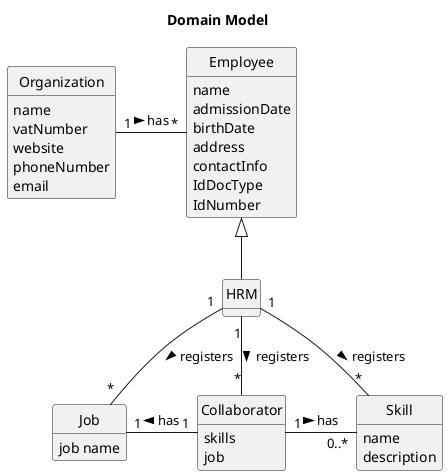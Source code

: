 @startuml
skinparam monochrome true
skinparam packageStyle rectangle
skinparam shadowing false
'skinparam linetype ortho
'left to right direction
skinparam classAttributeIconSize 0
hide circle
hide methods

title Domain Model

class Organization {
    name
    vatNumber
    website
    phoneNumber
    email
}

class Employee {
    name
    admissionDate
    birthDate
    address
    contactInfo
    IdDocType
    IdNumber
}

class HRM{

}

class Collaborator{
    skills
    job
}

class Skill{
    name
    description
}

class Job{
    job name
}

Organization "1" --right "*" Employee : "has >"
HRM --up|> Employee
HRM "1" -- "*" Job : "registers >"
HRM "1" -- "*" Collaborator : "registers >"
HRM "1" -- "*" Skill : "registers >"
Collaborator "1" --right "0..*" Skill : "has >"
Collaborator "1" --left "1" Job : "has >"

@enduml